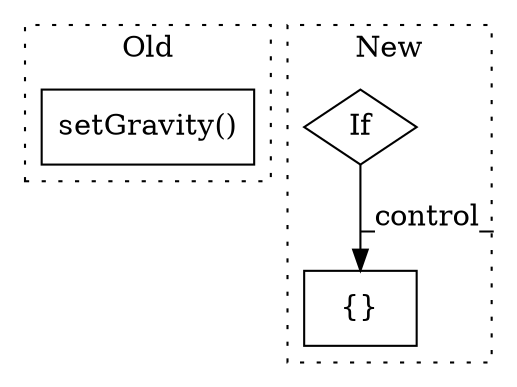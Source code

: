 digraph G {
subgraph cluster0 {
1 [label="setGravity()" a="75" s="1846,1869" l="13,1" shape="box"];
label = "Old";
style="dotted";
}
subgraph cluster1 {
2 [label="{}" a="59" s="2963,2974" l="1,0" shape="box"];
3 [label="If" a="96" s="2799" l="3" shape="diamond"];
label = "New";
style="dotted";
}
3 -> 2 [label="_control_"];
}